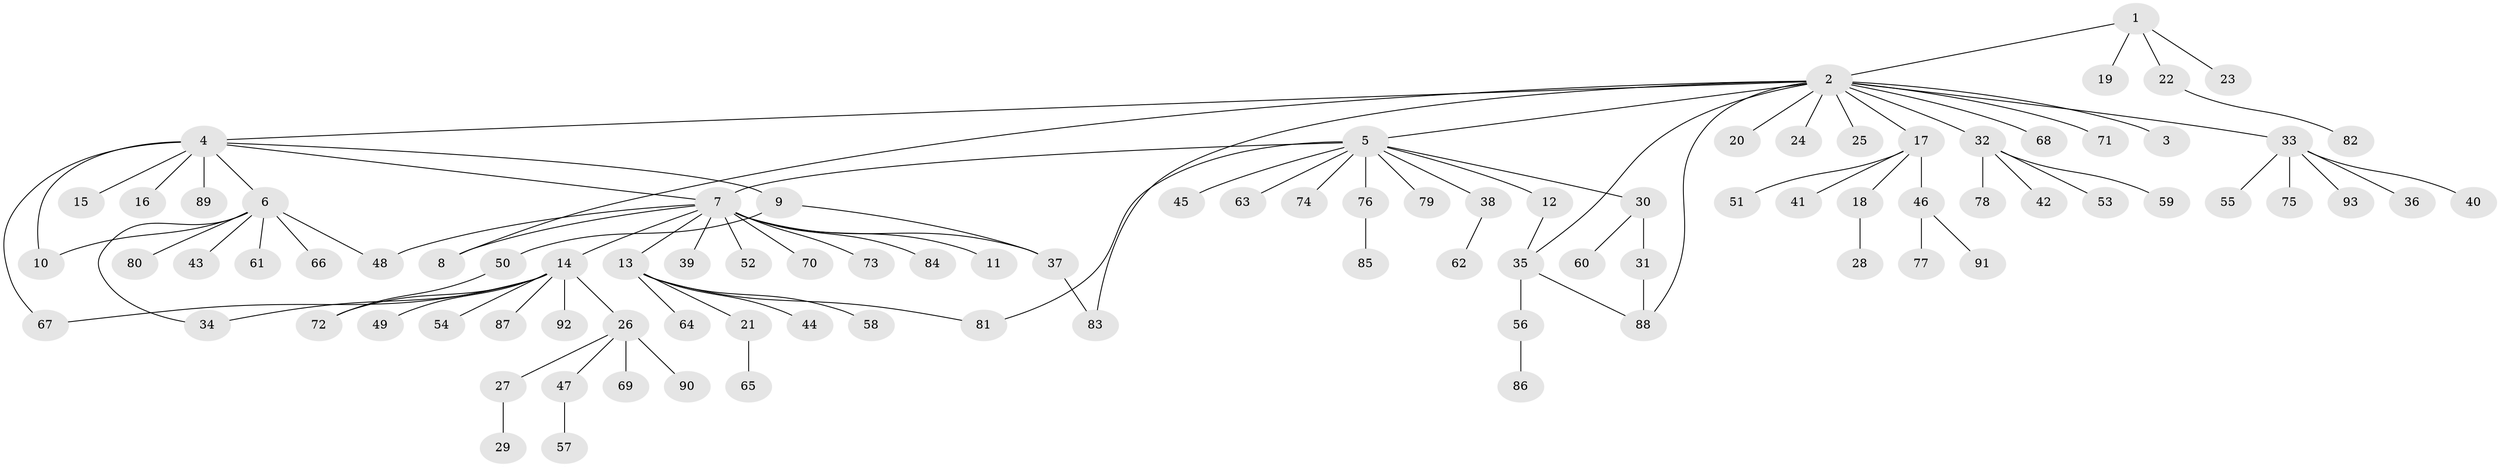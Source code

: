 // Generated by graph-tools (version 1.1) at 2025/01/03/09/25 03:01:45]
// undirected, 93 vertices, 105 edges
graph export_dot {
graph [start="1"]
  node [color=gray90,style=filled];
  1;
  2;
  3;
  4;
  5;
  6;
  7;
  8;
  9;
  10;
  11;
  12;
  13;
  14;
  15;
  16;
  17;
  18;
  19;
  20;
  21;
  22;
  23;
  24;
  25;
  26;
  27;
  28;
  29;
  30;
  31;
  32;
  33;
  34;
  35;
  36;
  37;
  38;
  39;
  40;
  41;
  42;
  43;
  44;
  45;
  46;
  47;
  48;
  49;
  50;
  51;
  52;
  53;
  54;
  55;
  56;
  57;
  58;
  59;
  60;
  61;
  62;
  63;
  64;
  65;
  66;
  67;
  68;
  69;
  70;
  71;
  72;
  73;
  74;
  75;
  76;
  77;
  78;
  79;
  80;
  81;
  82;
  83;
  84;
  85;
  86;
  87;
  88;
  89;
  90;
  91;
  92;
  93;
  1 -- 2;
  1 -- 19;
  1 -- 22;
  1 -- 23;
  2 -- 3;
  2 -- 4;
  2 -- 5;
  2 -- 8;
  2 -- 17;
  2 -- 20;
  2 -- 24;
  2 -- 25;
  2 -- 32;
  2 -- 33;
  2 -- 35;
  2 -- 68;
  2 -- 71;
  2 -- 83;
  2 -- 88;
  4 -- 6;
  4 -- 7;
  4 -- 9;
  4 -- 10;
  4 -- 15;
  4 -- 16;
  4 -- 67;
  4 -- 89;
  5 -- 7;
  5 -- 12;
  5 -- 30;
  5 -- 38;
  5 -- 45;
  5 -- 63;
  5 -- 74;
  5 -- 76;
  5 -- 79;
  5 -- 81;
  6 -- 10;
  6 -- 34;
  6 -- 43;
  6 -- 48;
  6 -- 61;
  6 -- 66;
  6 -- 80;
  7 -- 8;
  7 -- 11;
  7 -- 13;
  7 -- 14;
  7 -- 37;
  7 -- 39;
  7 -- 48;
  7 -- 52;
  7 -- 70;
  7 -- 73;
  7 -- 84;
  9 -- 37;
  9 -- 50;
  12 -- 35;
  13 -- 21;
  13 -- 44;
  13 -- 58;
  13 -- 64;
  13 -- 81;
  14 -- 26;
  14 -- 34;
  14 -- 49;
  14 -- 54;
  14 -- 67;
  14 -- 72;
  14 -- 87;
  14 -- 92;
  17 -- 18;
  17 -- 41;
  17 -- 46;
  17 -- 51;
  18 -- 28;
  21 -- 65;
  22 -- 82;
  26 -- 27;
  26 -- 47;
  26 -- 69;
  26 -- 90;
  27 -- 29;
  30 -- 31;
  30 -- 60;
  31 -- 88;
  32 -- 42;
  32 -- 53;
  32 -- 59;
  32 -- 78;
  33 -- 36;
  33 -- 40;
  33 -- 55;
  33 -- 75;
  33 -- 93;
  35 -- 56;
  35 -- 88;
  37 -- 83;
  38 -- 62;
  46 -- 77;
  46 -- 91;
  47 -- 57;
  50 -- 72;
  56 -- 86;
  76 -- 85;
}
